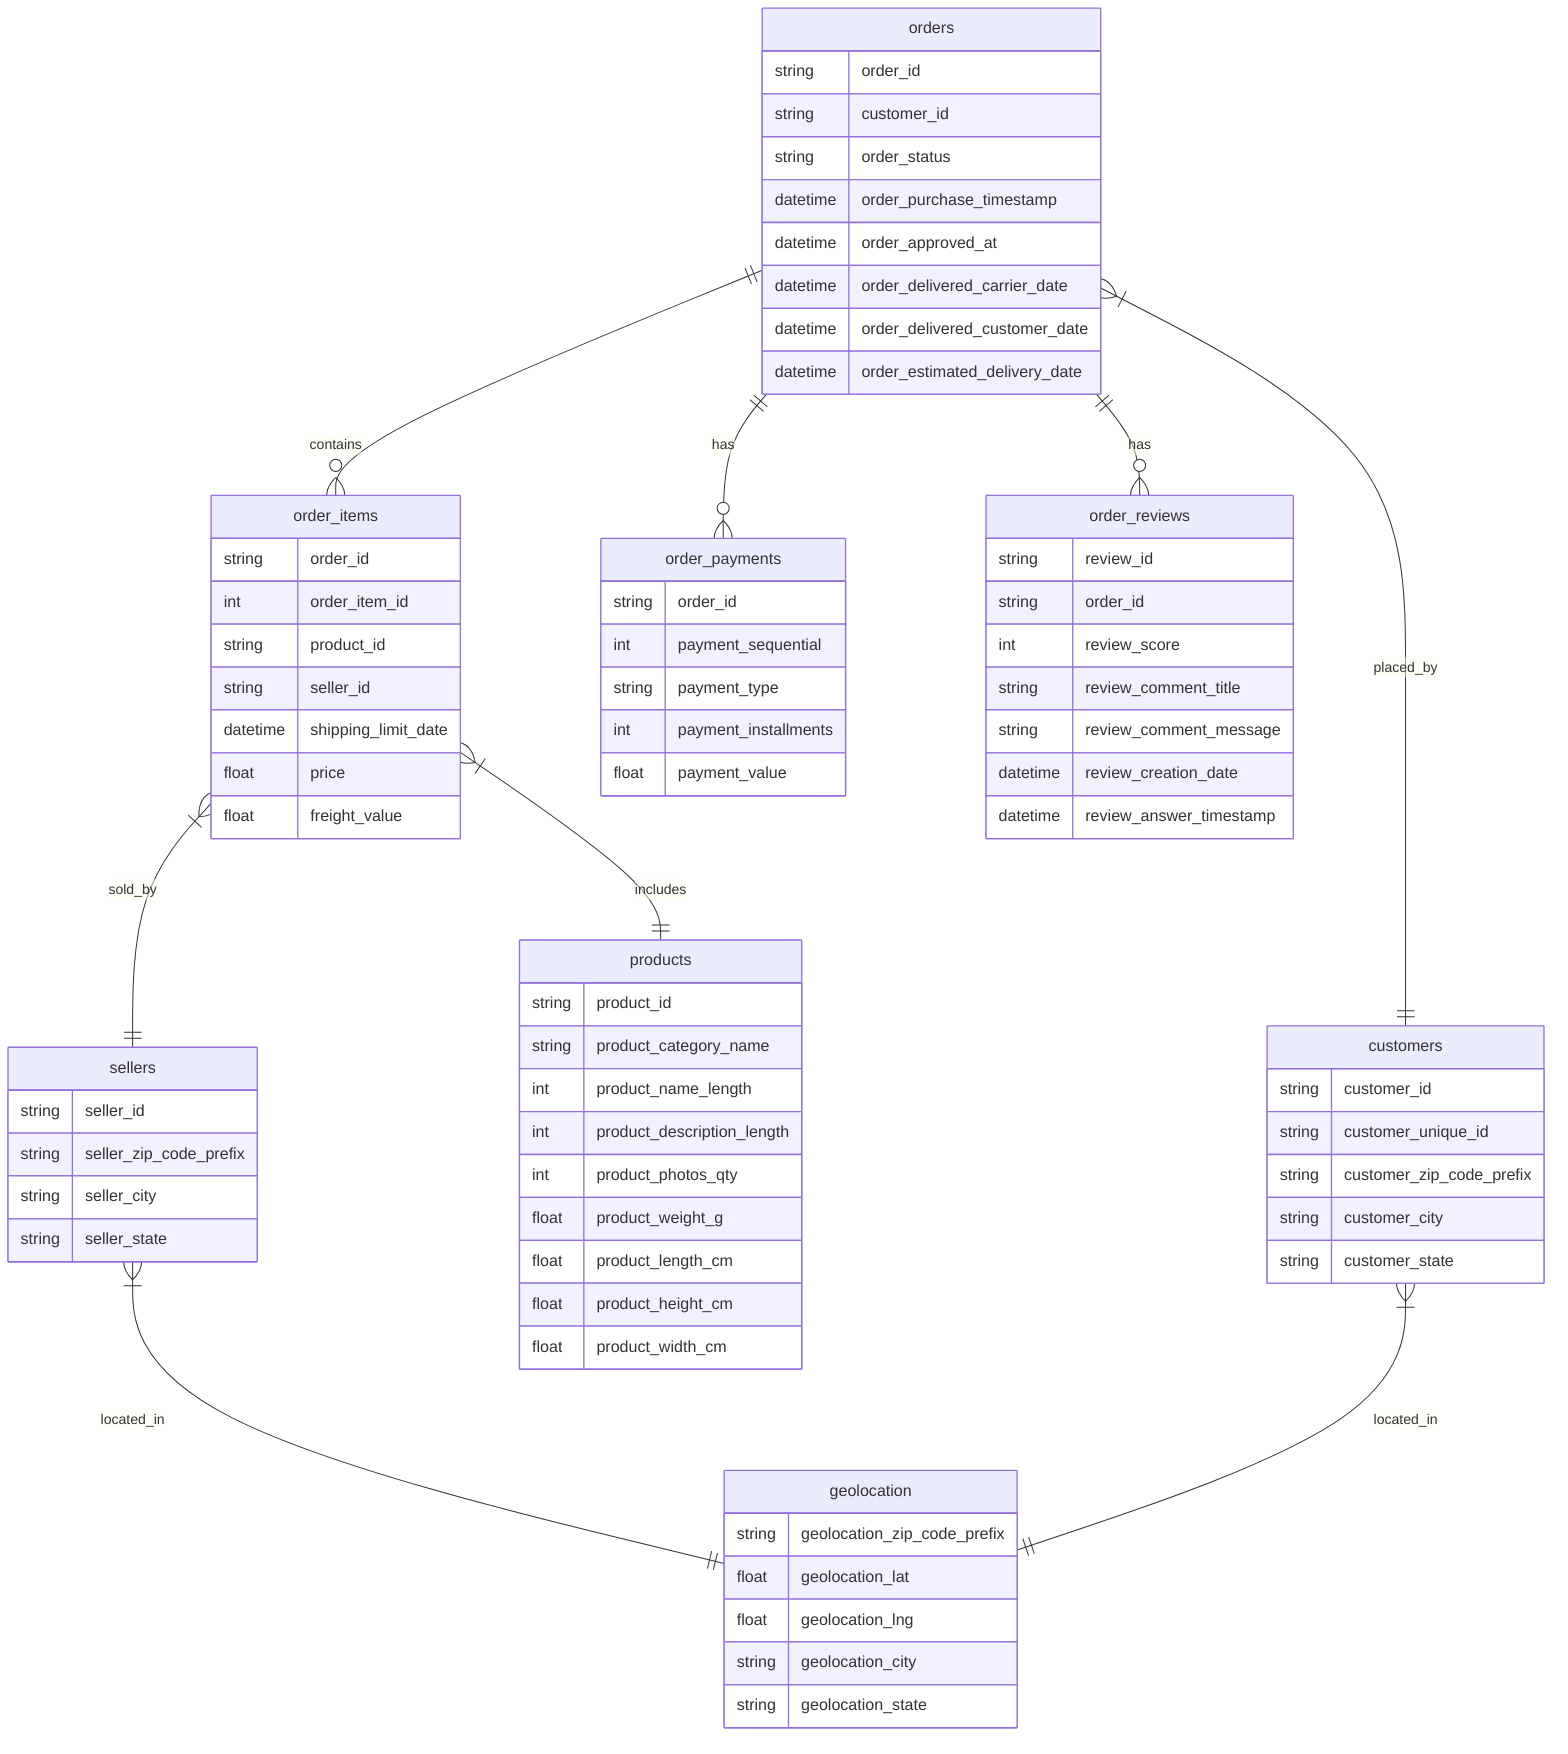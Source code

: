 erDiagram
    orders ||--o{ order_items : contains
    orders ||--o{ order_payments : has
    orders ||--o{ order_reviews : has
    orders }|--|| customers : placed_by
    order_items }|--|| products : includes
    order_items }|--|| sellers : sold_by
    sellers }|--|| geolocation : located_in
    customers }|--|| geolocation : located_in

    orders {
        string order_id
        string customer_id
        string order_status
        datetime order_purchase_timestamp
        datetime order_approved_at
        datetime order_delivered_carrier_date
        datetime order_delivered_customer_date
        datetime order_estimated_delivery_date
    }

    order_items {
        string order_id
        int order_item_id
        string product_id
        string seller_id
        datetime shipping_limit_date
        float price
        float freight_value
    }

    order_payments {
        string order_id
        int payment_sequential
        string payment_type
        int payment_installments
        float payment_value
    }

    order_reviews {
        string review_id
        string order_id
        int review_score
        string review_comment_title
        string review_comment_message
        datetime review_creation_date
        datetime review_answer_timestamp
    }

    customers {
        string customer_id
        string customer_unique_id
        string customer_zip_code_prefix
        string customer_city
        string customer_state
    }

    sellers {
        string seller_id
        string seller_zip_code_prefix
        string seller_city
        string seller_state
    }

    products {
        string product_id
        string product_category_name
        int product_name_length
        int product_description_length
        int product_photos_qty
        float product_weight_g
        float product_length_cm
        float product_height_cm
        float product_width_cm
    }

    geolocation {
        string geolocation_zip_code_prefix
        float geolocation_lat
        float geolocation_lng
        string geolocation_city
        string geolocation_state
    }